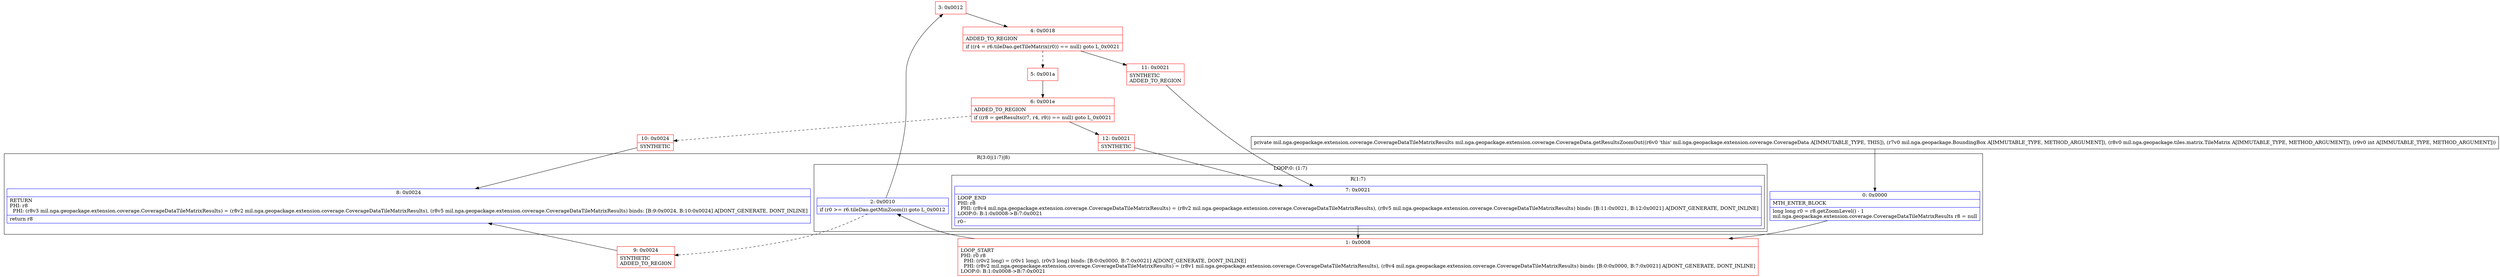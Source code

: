 digraph "CFG formil.nga.geopackage.extension.coverage.CoverageData.getResultsZoomOut(Lmil\/nga\/geopackage\/BoundingBox;Lmil\/nga\/geopackage\/tiles\/matrix\/TileMatrix;I)Lmil\/nga\/geopackage\/extension\/coverage\/CoverageDataTileMatrixResults;" {
subgraph cluster_Region_1169917285 {
label = "R(3:0|(1:7)|8)";
node [shape=record,color=blue];
Node_0 [shape=record,label="{0\:\ 0x0000|MTH_ENTER_BLOCK\l|long long r0 = r8.getZoomLevel() \- 1\lmil.nga.geopackage.extension.coverage.CoverageDataTileMatrixResults r8 = null\l}"];
subgraph cluster_LoopRegion_1719832576 {
label = "LOOP:0: (1:7)";
node [shape=record,color=blue];
Node_2 [shape=record,label="{2\:\ 0x0010|if (r0 \>= r6.tileDao.getMinZoom()) goto L_0x0012\l}"];
subgraph cluster_Region_1560923551 {
label = "R(1:7)";
node [shape=record,color=blue];
Node_7 [shape=record,label="{7\:\ 0x0021|LOOP_END\lPHI: r8 \l  PHI: (r8v4 mil.nga.geopackage.extension.coverage.CoverageDataTileMatrixResults) = (r8v2 mil.nga.geopackage.extension.coverage.CoverageDataTileMatrixResults), (r8v5 mil.nga.geopackage.extension.coverage.CoverageDataTileMatrixResults) binds: [B:11:0x0021, B:12:0x0021] A[DONT_GENERATE, DONT_INLINE]\lLOOP:0: B:1:0x0008\-\>B:7:0x0021\l|r0\-\-\l}"];
}
}
Node_8 [shape=record,label="{8\:\ 0x0024|RETURN\lPHI: r8 \l  PHI: (r8v3 mil.nga.geopackage.extension.coverage.CoverageDataTileMatrixResults) = (r8v2 mil.nga.geopackage.extension.coverage.CoverageDataTileMatrixResults), (r8v5 mil.nga.geopackage.extension.coverage.CoverageDataTileMatrixResults) binds: [B:9:0x0024, B:10:0x0024] A[DONT_GENERATE, DONT_INLINE]\l|return r8\l}"];
}
Node_1 [shape=record,color=red,label="{1\:\ 0x0008|LOOP_START\lPHI: r0 r8 \l  PHI: (r0v2 long) = (r0v1 long), (r0v3 long) binds: [B:0:0x0000, B:7:0x0021] A[DONT_GENERATE, DONT_INLINE]\l  PHI: (r8v2 mil.nga.geopackage.extension.coverage.CoverageDataTileMatrixResults) = (r8v1 mil.nga.geopackage.extension.coverage.CoverageDataTileMatrixResults), (r8v4 mil.nga.geopackage.extension.coverage.CoverageDataTileMatrixResults) binds: [B:0:0x0000, B:7:0x0021] A[DONT_GENERATE, DONT_INLINE]\lLOOP:0: B:1:0x0008\-\>B:7:0x0021\l}"];
Node_3 [shape=record,color=red,label="{3\:\ 0x0012}"];
Node_4 [shape=record,color=red,label="{4\:\ 0x0018|ADDED_TO_REGION\l|if ((r4 = r6.tileDao.getTileMatrix(r0)) == null) goto L_0x0021\l}"];
Node_5 [shape=record,color=red,label="{5\:\ 0x001a}"];
Node_6 [shape=record,color=red,label="{6\:\ 0x001e|ADDED_TO_REGION\l|if ((r8 = getResults(r7, r4, r9)) == null) goto L_0x0021\l}"];
Node_9 [shape=record,color=red,label="{9\:\ 0x0024|SYNTHETIC\lADDED_TO_REGION\l}"];
Node_10 [shape=record,color=red,label="{10\:\ 0x0024|SYNTHETIC\l}"];
Node_11 [shape=record,color=red,label="{11\:\ 0x0021|SYNTHETIC\lADDED_TO_REGION\l}"];
Node_12 [shape=record,color=red,label="{12\:\ 0x0021|SYNTHETIC\l}"];
MethodNode[shape=record,label="{private mil.nga.geopackage.extension.coverage.CoverageDataTileMatrixResults mil.nga.geopackage.extension.coverage.CoverageData.getResultsZoomOut((r6v0 'this' mil.nga.geopackage.extension.coverage.CoverageData A[IMMUTABLE_TYPE, THIS]), (r7v0 mil.nga.geopackage.BoundingBox A[IMMUTABLE_TYPE, METHOD_ARGUMENT]), (r8v0 mil.nga.geopackage.tiles.matrix.TileMatrix A[IMMUTABLE_TYPE, METHOD_ARGUMENT]), (r9v0 int A[IMMUTABLE_TYPE, METHOD_ARGUMENT])) }"];
MethodNode -> Node_0;
Node_0 -> Node_1;
Node_2 -> Node_3;
Node_2 -> Node_9[style=dashed];
Node_7 -> Node_1;
Node_1 -> Node_2;
Node_3 -> Node_4;
Node_4 -> Node_5[style=dashed];
Node_4 -> Node_11;
Node_5 -> Node_6;
Node_6 -> Node_10[style=dashed];
Node_6 -> Node_12;
Node_9 -> Node_8;
Node_10 -> Node_8;
Node_11 -> Node_7;
Node_12 -> Node_7;
}

